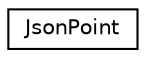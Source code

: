 digraph "Graphical Class Hierarchy"
{
  edge [fontname="Helvetica",fontsize="10",labelfontname="Helvetica",labelfontsize="10"];
  node [fontname="Helvetica",fontsize="10",shape=record];
  rankdir="LR";
  Node1 [label="JsonPoint",height=0.2,width=0.4,color="black", fillcolor="white", style="filled",URL="$class_json_point.html",tooltip="The JsonPoint class converts a cv::Point to it&#39;s json representation. "];
}
